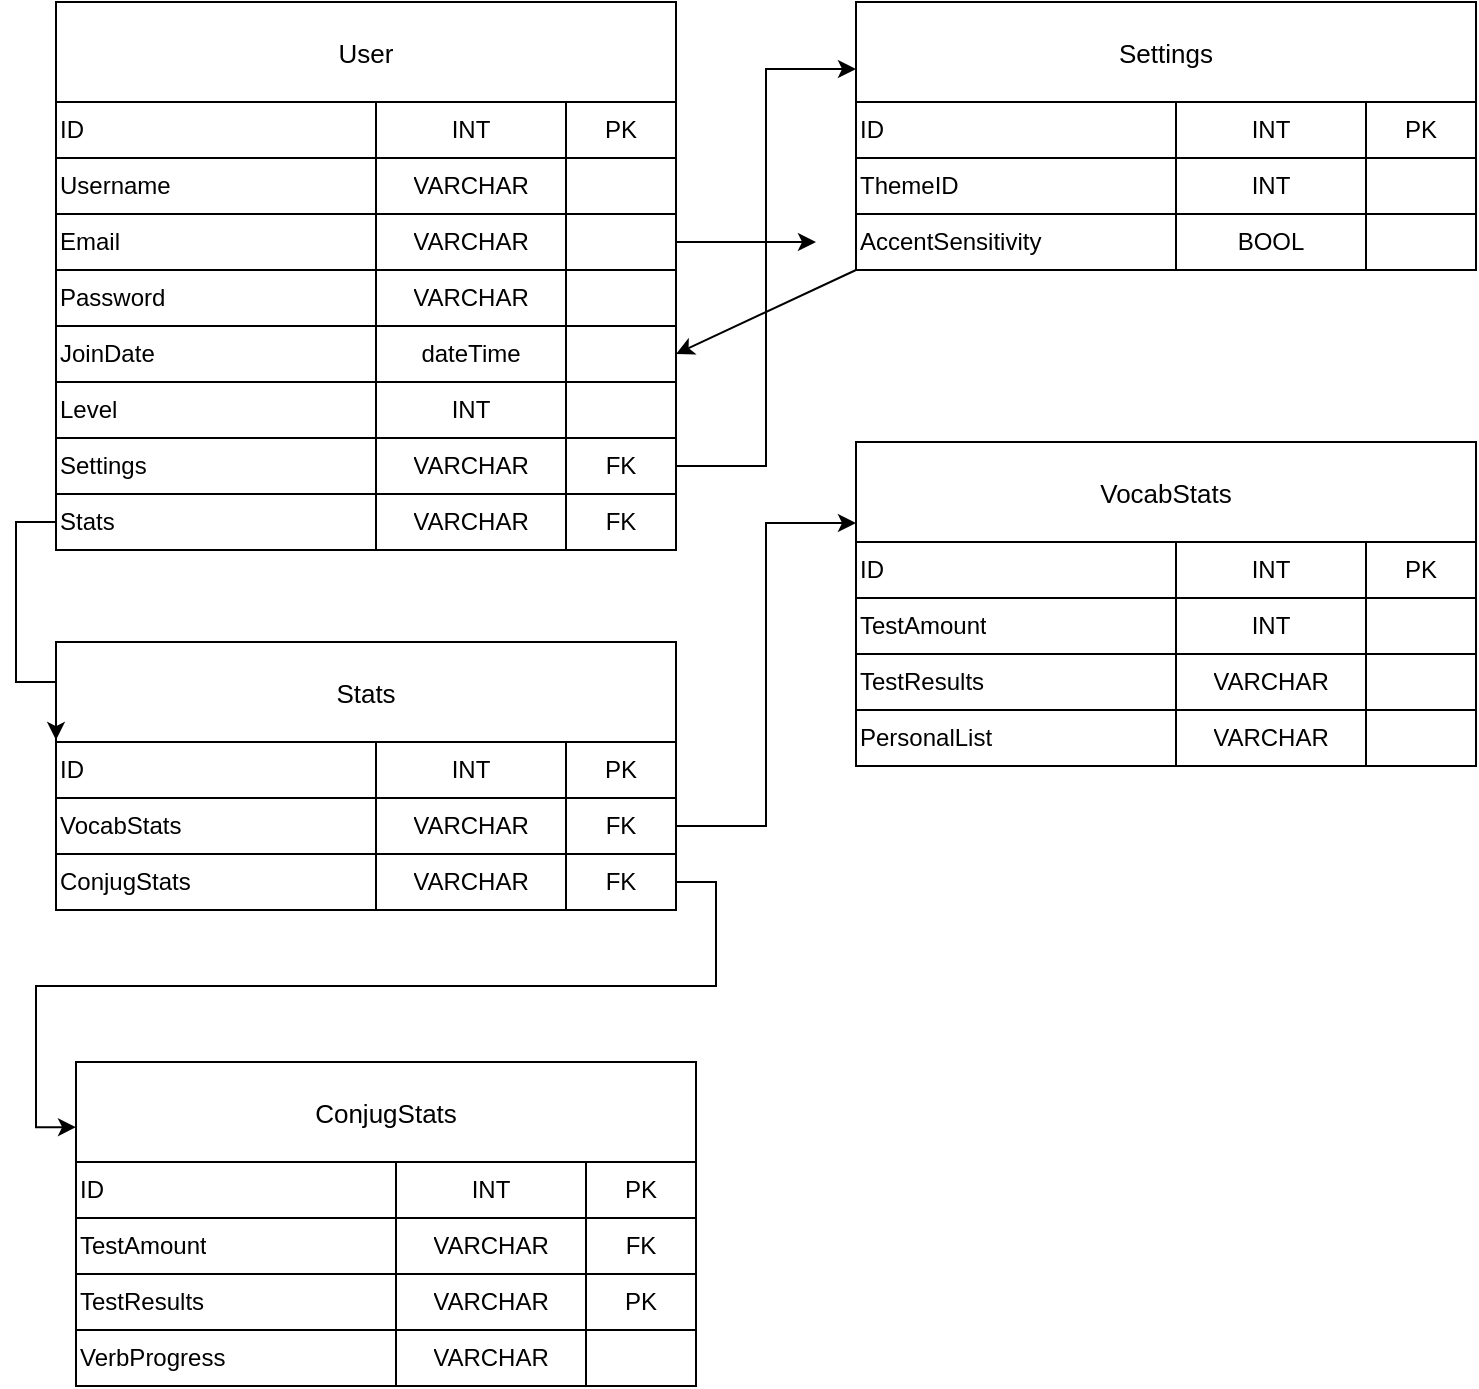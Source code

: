 <mxfile version="26.0.6">
  <diagram name="Page-1" id="C_ZnlBmEYaxQp1rX-GWK">
    <mxGraphModel dx="1434" dy="738" grid="1" gridSize="10" guides="1" tooltips="1" connect="1" arrows="1" fold="1" page="1" pageScale="1" pageWidth="827" pageHeight="1169" math="0" shadow="0">
      <root>
        <mxCell id="0" />
        <mxCell id="1" parent="0" />
        <mxCell id="Oj5w3HKfONm3X5gUBiGD-16" value="User" style="shape=table;startSize=50;container=1;collapsible=0;childLayout=tableLayout;fontSize=13;" vertex="1" parent="1">
          <mxGeometry x="40" y="20" width="310" height="274" as="geometry" />
        </mxCell>
        <mxCell id="Oj5w3HKfONm3X5gUBiGD-17" value="" style="shape=tableRow;horizontal=0;startSize=0;swimlaneHead=0;swimlaneBody=0;strokeColor=inherit;top=0;left=0;bottom=0;right=0;collapsible=0;dropTarget=0;fillColor=none;points=[[0,0.5],[1,0.5]];portConstraint=eastwest;" vertex="1" parent="Oj5w3HKfONm3X5gUBiGD-16">
          <mxGeometry y="50" width="310" height="28" as="geometry" />
        </mxCell>
        <mxCell id="Oj5w3HKfONm3X5gUBiGD-18" value="ID" style="shape=partialRectangle;html=1;whiteSpace=wrap;connectable=0;strokeColor=inherit;overflow=hidden;fillColor=none;top=0;left=0;bottom=0;right=0;pointerEvents=1;align=left;" vertex="1" parent="Oj5w3HKfONm3X5gUBiGD-17">
          <mxGeometry width="160" height="28" as="geometry">
            <mxRectangle width="160" height="28" as="alternateBounds" />
          </mxGeometry>
        </mxCell>
        <mxCell id="Oj5w3HKfONm3X5gUBiGD-19" value="INT" style="shape=partialRectangle;html=1;whiteSpace=wrap;connectable=0;strokeColor=inherit;overflow=hidden;fillColor=none;top=0;left=0;bottom=0;right=0;pointerEvents=1;" vertex="1" parent="Oj5w3HKfONm3X5gUBiGD-17">
          <mxGeometry x="160" width="95" height="28" as="geometry">
            <mxRectangle width="95" height="28" as="alternateBounds" />
          </mxGeometry>
        </mxCell>
        <mxCell id="Oj5w3HKfONm3X5gUBiGD-20" value="PK" style="shape=partialRectangle;html=1;whiteSpace=wrap;connectable=0;strokeColor=inherit;overflow=hidden;fillColor=none;top=0;left=0;bottom=0;right=0;pointerEvents=1;" vertex="1" parent="Oj5w3HKfONm3X5gUBiGD-17">
          <mxGeometry x="255" width="55" height="28" as="geometry">
            <mxRectangle width="55" height="28" as="alternateBounds" />
          </mxGeometry>
        </mxCell>
        <mxCell id="Oj5w3HKfONm3X5gUBiGD-21" value="" style="shape=tableRow;horizontal=0;startSize=0;swimlaneHead=0;swimlaneBody=0;strokeColor=inherit;top=0;left=0;bottom=0;right=0;collapsible=0;dropTarget=0;fillColor=none;points=[[0,0.5],[1,0.5]];portConstraint=eastwest;" vertex="1" parent="Oj5w3HKfONm3X5gUBiGD-16">
          <mxGeometry y="78" width="310" height="28" as="geometry" />
        </mxCell>
        <mxCell id="Oj5w3HKfONm3X5gUBiGD-22" value="Username" style="shape=partialRectangle;html=1;whiteSpace=wrap;connectable=0;strokeColor=inherit;overflow=hidden;fillColor=none;top=0;left=0;bottom=0;right=0;pointerEvents=1;align=left;" vertex="1" parent="Oj5w3HKfONm3X5gUBiGD-21">
          <mxGeometry width="160" height="28" as="geometry">
            <mxRectangle width="160" height="28" as="alternateBounds" />
          </mxGeometry>
        </mxCell>
        <mxCell id="Oj5w3HKfONm3X5gUBiGD-23" value="VARCHAR" style="shape=partialRectangle;html=1;whiteSpace=wrap;connectable=0;strokeColor=inherit;overflow=hidden;fillColor=none;top=0;left=0;bottom=0;right=0;pointerEvents=1;" vertex="1" parent="Oj5w3HKfONm3X5gUBiGD-21">
          <mxGeometry x="160" width="95" height="28" as="geometry">
            <mxRectangle width="95" height="28" as="alternateBounds" />
          </mxGeometry>
        </mxCell>
        <mxCell id="Oj5w3HKfONm3X5gUBiGD-24" value="" style="shape=partialRectangle;html=1;whiteSpace=wrap;connectable=0;strokeColor=inherit;overflow=hidden;fillColor=none;top=0;left=0;bottom=0;right=0;pointerEvents=1;" vertex="1" parent="Oj5w3HKfONm3X5gUBiGD-21">
          <mxGeometry x="255" width="55" height="28" as="geometry">
            <mxRectangle width="55" height="28" as="alternateBounds" />
          </mxGeometry>
        </mxCell>
        <mxCell id="Oj5w3HKfONm3X5gUBiGD-25" value="" style="shape=tableRow;horizontal=0;startSize=0;swimlaneHead=0;swimlaneBody=0;strokeColor=inherit;top=0;left=0;bottom=0;right=0;collapsible=0;dropTarget=0;fillColor=none;points=[[0,0.5],[1,0.5]];portConstraint=eastwest;" vertex="1" parent="Oj5w3HKfONm3X5gUBiGD-16">
          <mxGeometry y="106" width="310" height="28" as="geometry" />
        </mxCell>
        <mxCell id="Oj5w3HKfONm3X5gUBiGD-26" value="Email" style="shape=partialRectangle;html=1;whiteSpace=wrap;connectable=0;strokeColor=inherit;overflow=hidden;fillColor=none;top=0;left=0;bottom=0;right=0;pointerEvents=1;align=left;" vertex="1" parent="Oj5w3HKfONm3X5gUBiGD-25">
          <mxGeometry width="160" height="28" as="geometry">
            <mxRectangle width="160" height="28" as="alternateBounds" />
          </mxGeometry>
        </mxCell>
        <mxCell id="Oj5w3HKfONm3X5gUBiGD-27" value="VARCHAR" style="shape=partialRectangle;html=1;whiteSpace=wrap;connectable=0;strokeColor=inherit;overflow=hidden;fillColor=none;top=0;left=0;bottom=0;right=0;pointerEvents=1;" vertex="1" parent="Oj5w3HKfONm3X5gUBiGD-25">
          <mxGeometry x="160" width="95" height="28" as="geometry">
            <mxRectangle width="95" height="28" as="alternateBounds" />
          </mxGeometry>
        </mxCell>
        <mxCell id="Oj5w3HKfONm3X5gUBiGD-28" value="" style="shape=partialRectangle;html=1;whiteSpace=wrap;connectable=0;strokeColor=inherit;overflow=hidden;fillColor=none;top=0;left=0;bottom=0;right=0;pointerEvents=1;" vertex="1" parent="Oj5w3HKfONm3X5gUBiGD-25">
          <mxGeometry x="255" width="55" height="28" as="geometry">
            <mxRectangle width="55" height="28" as="alternateBounds" />
          </mxGeometry>
        </mxCell>
        <mxCell id="Oj5w3HKfONm3X5gUBiGD-29" value="" style="shape=tableRow;horizontal=0;startSize=0;swimlaneHead=0;swimlaneBody=0;strokeColor=inherit;top=0;left=0;bottom=0;right=0;collapsible=0;dropTarget=0;fillColor=none;points=[[0,0.5],[1,0.5]];portConstraint=eastwest;" vertex="1" parent="Oj5w3HKfONm3X5gUBiGD-16">
          <mxGeometry y="134" width="310" height="28" as="geometry" />
        </mxCell>
        <mxCell id="Oj5w3HKfONm3X5gUBiGD-30" value="Password" style="shape=partialRectangle;html=1;whiteSpace=wrap;connectable=0;strokeColor=inherit;overflow=hidden;fillColor=none;top=0;left=0;bottom=0;right=0;pointerEvents=1;align=left;" vertex="1" parent="Oj5w3HKfONm3X5gUBiGD-29">
          <mxGeometry width="160" height="28" as="geometry">
            <mxRectangle width="160" height="28" as="alternateBounds" />
          </mxGeometry>
        </mxCell>
        <mxCell id="Oj5w3HKfONm3X5gUBiGD-31" value="VARCHAR" style="shape=partialRectangle;html=1;whiteSpace=wrap;connectable=0;strokeColor=inherit;overflow=hidden;fillColor=none;top=0;left=0;bottom=0;right=0;pointerEvents=1;" vertex="1" parent="Oj5w3HKfONm3X5gUBiGD-29">
          <mxGeometry x="160" width="95" height="28" as="geometry">
            <mxRectangle width="95" height="28" as="alternateBounds" />
          </mxGeometry>
        </mxCell>
        <mxCell id="Oj5w3HKfONm3X5gUBiGD-32" value="" style="shape=partialRectangle;html=1;whiteSpace=wrap;connectable=0;strokeColor=inherit;overflow=hidden;fillColor=none;top=0;left=0;bottom=0;right=0;pointerEvents=1;" vertex="1" parent="Oj5w3HKfONm3X5gUBiGD-29">
          <mxGeometry x="255" width="55" height="28" as="geometry">
            <mxRectangle width="55" height="28" as="alternateBounds" />
          </mxGeometry>
        </mxCell>
        <mxCell id="Oj5w3HKfONm3X5gUBiGD-33" value="" style="shape=tableRow;horizontal=0;startSize=0;swimlaneHead=0;swimlaneBody=0;strokeColor=inherit;top=0;left=0;bottom=0;right=0;collapsible=0;dropTarget=0;fillColor=none;points=[[0,0.5],[1,0.5]];portConstraint=eastwest;" vertex="1" parent="Oj5w3HKfONm3X5gUBiGD-16">
          <mxGeometry y="162" width="310" height="28" as="geometry" />
        </mxCell>
        <mxCell id="Oj5w3HKfONm3X5gUBiGD-34" value="JoinDate" style="shape=partialRectangle;html=1;whiteSpace=wrap;connectable=0;strokeColor=inherit;overflow=hidden;fillColor=none;top=0;left=0;bottom=0;right=0;pointerEvents=1;align=left;" vertex="1" parent="Oj5w3HKfONm3X5gUBiGD-33">
          <mxGeometry width="160" height="28" as="geometry">
            <mxRectangle width="160" height="28" as="alternateBounds" />
          </mxGeometry>
        </mxCell>
        <mxCell id="Oj5w3HKfONm3X5gUBiGD-35" value="dateTime" style="shape=partialRectangle;html=1;whiteSpace=wrap;connectable=0;strokeColor=inherit;overflow=hidden;fillColor=none;top=0;left=0;bottom=0;right=0;pointerEvents=1;" vertex="1" parent="Oj5w3HKfONm3X5gUBiGD-33">
          <mxGeometry x="160" width="95" height="28" as="geometry">
            <mxRectangle width="95" height="28" as="alternateBounds" />
          </mxGeometry>
        </mxCell>
        <mxCell id="Oj5w3HKfONm3X5gUBiGD-36" value="" style="shape=partialRectangle;html=1;whiteSpace=wrap;connectable=0;strokeColor=inherit;overflow=hidden;fillColor=none;top=0;left=0;bottom=0;right=0;pointerEvents=1;" vertex="1" parent="Oj5w3HKfONm3X5gUBiGD-33">
          <mxGeometry x="255" width="55" height="28" as="geometry">
            <mxRectangle width="55" height="28" as="alternateBounds" />
          </mxGeometry>
        </mxCell>
        <mxCell id="Oj5w3HKfONm3X5gUBiGD-75" value="" style="rhombus;whiteSpace=wrap;html=1;fontSize=13;startSize=50;" vertex="1" parent="Oj5w3HKfONm3X5gUBiGD-33">
          <mxGeometry x="310" width="NaN" height="28" as="geometry">
            <mxRectangle width="NaN" height="28" as="alternateBounds" />
          </mxGeometry>
        </mxCell>
        <mxCell id="Oj5w3HKfONm3X5gUBiGD-37" style="shape=tableRow;horizontal=0;startSize=0;swimlaneHead=0;swimlaneBody=0;strokeColor=inherit;top=0;left=0;bottom=0;right=0;collapsible=0;dropTarget=0;fillColor=none;points=[[0,0.5],[1,0.5]];portConstraint=eastwest;" vertex="1" parent="Oj5w3HKfONm3X5gUBiGD-16">
          <mxGeometry y="190" width="310" height="28" as="geometry" />
        </mxCell>
        <mxCell id="Oj5w3HKfONm3X5gUBiGD-38" value="Level" style="shape=partialRectangle;html=1;whiteSpace=wrap;connectable=0;strokeColor=inherit;overflow=hidden;fillColor=none;top=0;left=0;bottom=0;right=0;pointerEvents=1;align=left;" vertex="1" parent="Oj5w3HKfONm3X5gUBiGD-37">
          <mxGeometry width="160" height="28" as="geometry">
            <mxRectangle width="160" height="28" as="alternateBounds" />
          </mxGeometry>
        </mxCell>
        <mxCell id="Oj5w3HKfONm3X5gUBiGD-39" value="INT" style="shape=partialRectangle;html=1;whiteSpace=wrap;connectable=0;strokeColor=inherit;overflow=hidden;fillColor=none;top=0;left=0;bottom=0;right=0;pointerEvents=1;" vertex="1" parent="Oj5w3HKfONm3X5gUBiGD-37">
          <mxGeometry x="160" width="95" height="28" as="geometry">
            <mxRectangle width="95" height="28" as="alternateBounds" />
          </mxGeometry>
        </mxCell>
        <mxCell id="Oj5w3HKfONm3X5gUBiGD-40" style="shape=partialRectangle;html=1;whiteSpace=wrap;connectable=0;strokeColor=inherit;overflow=hidden;fillColor=none;top=0;left=0;bottom=0;right=0;pointerEvents=1;" vertex="1" parent="Oj5w3HKfONm3X5gUBiGD-37">
          <mxGeometry x="255" width="55" height="28" as="geometry">
            <mxRectangle width="55" height="28" as="alternateBounds" />
          </mxGeometry>
        </mxCell>
        <mxCell id="Oj5w3HKfONm3X5gUBiGD-41" style="shape=tableRow;horizontal=0;startSize=0;swimlaneHead=0;swimlaneBody=0;strokeColor=inherit;top=0;left=0;bottom=0;right=0;collapsible=0;dropTarget=0;fillColor=none;points=[[0,0.5],[1,0.5]];portConstraint=eastwest;" vertex="1" parent="Oj5w3HKfONm3X5gUBiGD-16">
          <mxGeometry y="218" width="310" height="28" as="geometry" />
        </mxCell>
        <mxCell id="Oj5w3HKfONm3X5gUBiGD-42" value="Settings" style="shape=partialRectangle;html=1;whiteSpace=wrap;connectable=0;strokeColor=inherit;overflow=hidden;fillColor=none;top=0;left=0;bottom=0;right=0;pointerEvents=1;align=left;" vertex="1" parent="Oj5w3HKfONm3X5gUBiGD-41">
          <mxGeometry width="160" height="28" as="geometry">
            <mxRectangle width="160" height="28" as="alternateBounds" />
          </mxGeometry>
        </mxCell>
        <mxCell id="Oj5w3HKfONm3X5gUBiGD-43" value="VARCHAR" style="shape=partialRectangle;html=1;whiteSpace=wrap;connectable=0;strokeColor=inherit;overflow=hidden;fillColor=none;top=0;left=0;bottom=0;right=0;pointerEvents=1;" vertex="1" parent="Oj5w3HKfONm3X5gUBiGD-41">
          <mxGeometry x="160" width="95" height="28" as="geometry">
            <mxRectangle width="95" height="28" as="alternateBounds" />
          </mxGeometry>
        </mxCell>
        <mxCell id="Oj5w3HKfONm3X5gUBiGD-44" value="FK" style="shape=partialRectangle;html=1;whiteSpace=wrap;connectable=0;strokeColor=inherit;overflow=hidden;fillColor=none;top=0;left=0;bottom=0;right=0;pointerEvents=1;" vertex="1" parent="Oj5w3HKfONm3X5gUBiGD-41">
          <mxGeometry x="255" width="55" height="28" as="geometry">
            <mxRectangle width="55" height="28" as="alternateBounds" />
          </mxGeometry>
        </mxCell>
        <mxCell id="Oj5w3HKfONm3X5gUBiGD-95" style="shape=tableRow;horizontal=0;startSize=0;swimlaneHead=0;swimlaneBody=0;strokeColor=inherit;top=0;left=0;bottom=0;right=0;collapsible=0;dropTarget=0;fillColor=none;points=[[0,0.5],[1,0.5]];portConstraint=eastwest;" vertex="1" parent="Oj5w3HKfONm3X5gUBiGD-16">
          <mxGeometry y="246" width="310" height="28" as="geometry" />
        </mxCell>
        <mxCell id="Oj5w3HKfONm3X5gUBiGD-96" value="Stats" style="shape=partialRectangle;html=1;whiteSpace=wrap;connectable=0;strokeColor=inherit;overflow=hidden;fillColor=none;top=0;left=0;bottom=0;right=0;pointerEvents=1;align=left;" vertex="1" parent="Oj5w3HKfONm3X5gUBiGD-95">
          <mxGeometry width="160" height="28" as="geometry">
            <mxRectangle width="160" height="28" as="alternateBounds" />
          </mxGeometry>
        </mxCell>
        <mxCell id="Oj5w3HKfONm3X5gUBiGD-97" value="VARCHAR" style="shape=partialRectangle;html=1;whiteSpace=wrap;connectable=0;strokeColor=inherit;overflow=hidden;fillColor=none;top=0;left=0;bottom=0;right=0;pointerEvents=1;" vertex="1" parent="Oj5w3HKfONm3X5gUBiGD-95">
          <mxGeometry x="160" width="95" height="28" as="geometry">
            <mxRectangle width="95" height="28" as="alternateBounds" />
          </mxGeometry>
        </mxCell>
        <mxCell id="Oj5w3HKfONm3X5gUBiGD-98" value="FK" style="shape=partialRectangle;html=1;whiteSpace=wrap;connectable=0;strokeColor=inherit;overflow=hidden;fillColor=none;top=0;left=0;bottom=0;right=0;pointerEvents=1;" vertex="1" parent="Oj5w3HKfONm3X5gUBiGD-95">
          <mxGeometry x="255" width="55" height="28" as="geometry">
            <mxRectangle width="55" height="28" as="alternateBounds" />
          </mxGeometry>
        </mxCell>
        <mxCell id="Oj5w3HKfONm3X5gUBiGD-45" style="edgeStyle=orthogonalEdgeStyle;rounded=0;orthogonalLoop=1;jettySize=auto;html=1;exitX=1;exitY=0.5;exitDx=0;exitDy=0;entryX=0;entryY=0.5;entryDx=0;entryDy=0;" edge="1" parent="1" source="Oj5w3HKfONm3X5gUBiGD-25" target="Oj5w3HKfONm3X5gUBiGD-55">
          <mxGeometry relative="1" as="geometry">
            <mxPoint x="420" y="140" as="targetPoint" />
          </mxGeometry>
        </mxCell>
        <mxCell id="Oj5w3HKfONm3X5gUBiGD-76" value="" style="edgeStyle=orthogonalEdgeStyle;rounded=0;orthogonalLoop=1;jettySize=auto;html=1;" edge="1" parent="1" source="Oj5w3HKfONm3X5gUBiGD-46" target="Oj5w3HKfONm3X5gUBiGD-75">
          <mxGeometry relative="1" as="geometry" />
        </mxCell>
        <mxCell id="Oj5w3HKfONm3X5gUBiGD-46" value="Settings" style="shape=table;startSize=50;container=1;collapsible=0;childLayout=tableLayout;fontSize=13;" vertex="1" parent="1">
          <mxGeometry x="440" y="20" width="310" height="134" as="geometry" />
        </mxCell>
        <mxCell id="Oj5w3HKfONm3X5gUBiGD-47" value="" style="shape=tableRow;horizontal=0;startSize=0;swimlaneHead=0;swimlaneBody=0;strokeColor=inherit;top=0;left=0;bottom=0;right=0;collapsible=0;dropTarget=0;fillColor=none;points=[[0,0.5],[1,0.5]];portConstraint=eastwest;" vertex="1" parent="Oj5w3HKfONm3X5gUBiGD-46">
          <mxGeometry y="50" width="310" height="28" as="geometry" />
        </mxCell>
        <mxCell id="Oj5w3HKfONm3X5gUBiGD-48" value="ID" style="shape=partialRectangle;html=1;whiteSpace=wrap;connectable=0;strokeColor=inherit;overflow=hidden;fillColor=none;top=0;left=0;bottom=0;right=0;pointerEvents=1;align=left;" vertex="1" parent="Oj5w3HKfONm3X5gUBiGD-47">
          <mxGeometry width="160" height="28" as="geometry">
            <mxRectangle width="160" height="28" as="alternateBounds" />
          </mxGeometry>
        </mxCell>
        <mxCell id="Oj5w3HKfONm3X5gUBiGD-49" value="INT" style="shape=partialRectangle;html=1;whiteSpace=wrap;connectable=0;strokeColor=inherit;overflow=hidden;fillColor=none;top=0;left=0;bottom=0;right=0;pointerEvents=1;" vertex="1" parent="Oj5w3HKfONm3X5gUBiGD-47">
          <mxGeometry x="160" width="95" height="28" as="geometry">
            <mxRectangle width="95" height="28" as="alternateBounds" />
          </mxGeometry>
        </mxCell>
        <mxCell id="Oj5w3HKfONm3X5gUBiGD-50" value="PK" style="shape=partialRectangle;html=1;whiteSpace=wrap;connectable=0;strokeColor=inherit;overflow=hidden;fillColor=none;top=0;left=0;bottom=0;right=0;pointerEvents=1;" vertex="1" parent="Oj5w3HKfONm3X5gUBiGD-47">
          <mxGeometry x="255" width="55" height="28" as="geometry">
            <mxRectangle width="55" height="28" as="alternateBounds" />
          </mxGeometry>
        </mxCell>
        <mxCell id="Oj5w3HKfONm3X5gUBiGD-51" value="" style="shape=tableRow;horizontal=0;startSize=0;swimlaneHead=0;swimlaneBody=0;strokeColor=inherit;top=0;left=0;bottom=0;right=0;collapsible=0;dropTarget=0;fillColor=none;points=[[0,0.5],[1,0.5]];portConstraint=eastwest;" vertex="1" parent="Oj5w3HKfONm3X5gUBiGD-46">
          <mxGeometry y="78" width="310" height="28" as="geometry" />
        </mxCell>
        <mxCell id="Oj5w3HKfONm3X5gUBiGD-52" value="ThemeID" style="shape=partialRectangle;html=1;whiteSpace=wrap;connectable=0;strokeColor=inherit;overflow=hidden;fillColor=none;top=0;left=0;bottom=0;right=0;pointerEvents=1;align=left;" vertex="1" parent="Oj5w3HKfONm3X5gUBiGD-51">
          <mxGeometry width="160" height="28" as="geometry">
            <mxRectangle width="160" height="28" as="alternateBounds" />
          </mxGeometry>
        </mxCell>
        <mxCell id="Oj5w3HKfONm3X5gUBiGD-53" value="INT" style="shape=partialRectangle;html=1;whiteSpace=wrap;connectable=0;strokeColor=inherit;overflow=hidden;fillColor=none;top=0;left=0;bottom=0;right=0;pointerEvents=1;" vertex="1" parent="Oj5w3HKfONm3X5gUBiGD-51">
          <mxGeometry x="160" width="95" height="28" as="geometry">
            <mxRectangle width="95" height="28" as="alternateBounds" />
          </mxGeometry>
        </mxCell>
        <mxCell id="Oj5w3HKfONm3X5gUBiGD-54" value="" style="shape=partialRectangle;html=1;whiteSpace=wrap;connectable=0;strokeColor=inherit;overflow=hidden;fillColor=none;top=0;left=0;bottom=0;right=0;pointerEvents=1;" vertex="1" parent="Oj5w3HKfONm3X5gUBiGD-51">
          <mxGeometry x="255" width="55" height="28" as="geometry">
            <mxRectangle width="55" height="28" as="alternateBounds" />
          </mxGeometry>
        </mxCell>
        <mxCell id="Oj5w3HKfONm3X5gUBiGD-78" style="shape=tableRow;horizontal=0;startSize=0;swimlaneHead=0;swimlaneBody=0;strokeColor=inherit;top=0;left=0;bottom=0;right=0;collapsible=0;dropTarget=0;fillColor=none;points=[[0,0.5],[1,0.5]];portConstraint=eastwest;" vertex="1" parent="Oj5w3HKfONm3X5gUBiGD-46">
          <mxGeometry y="106" width="310" height="28" as="geometry" />
        </mxCell>
        <mxCell id="Oj5w3HKfONm3X5gUBiGD-79" value="AccentSensitivity" style="shape=partialRectangle;html=1;whiteSpace=wrap;connectable=0;strokeColor=inherit;overflow=hidden;fillColor=none;top=0;left=0;bottom=0;right=0;pointerEvents=1;align=left;" vertex="1" parent="Oj5w3HKfONm3X5gUBiGD-78">
          <mxGeometry width="160" height="28" as="geometry">
            <mxRectangle width="160" height="28" as="alternateBounds" />
          </mxGeometry>
        </mxCell>
        <mxCell id="Oj5w3HKfONm3X5gUBiGD-80" value="BOOL" style="shape=partialRectangle;html=1;whiteSpace=wrap;connectable=0;strokeColor=inherit;overflow=hidden;fillColor=none;top=0;left=0;bottom=0;right=0;pointerEvents=1;" vertex="1" parent="Oj5w3HKfONm3X5gUBiGD-78">
          <mxGeometry x="160" width="95" height="28" as="geometry">
            <mxRectangle width="95" height="28" as="alternateBounds" />
          </mxGeometry>
        </mxCell>
        <mxCell id="Oj5w3HKfONm3X5gUBiGD-81" style="shape=partialRectangle;html=1;whiteSpace=wrap;connectable=0;strokeColor=inherit;overflow=hidden;fillColor=none;top=0;left=0;bottom=0;right=0;pointerEvents=1;" vertex="1" parent="Oj5w3HKfONm3X5gUBiGD-78">
          <mxGeometry x="255" width="55" height="28" as="geometry">
            <mxRectangle width="55" height="28" as="alternateBounds" />
          </mxGeometry>
        </mxCell>
        <mxCell id="Oj5w3HKfONm3X5gUBiGD-82" value="Stats" style="shape=table;startSize=50;container=1;collapsible=0;childLayout=tableLayout;fontSize=13;" vertex="1" parent="1">
          <mxGeometry x="40" y="340" width="310" height="134" as="geometry" />
        </mxCell>
        <mxCell id="Oj5w3HKfONm3X5gUBiGD-83" value="" style="shape=tableRow;horizontal=0;startSize=0;swimlaneHead=0;swimlaneBody=0;strokeColor=inherit;top=0;left=0;bottom=0;right=0;collapsible=0;dropTarget=0;fillColor=none;points=[[0,0.5],[1,0.5]];portConstraint=eastwest;" vertex="1" parent="Oj5w3HKfONm3X5gUBiGD-82">
          <mxGeometry y="50" width="310" height="28" as="geometry" />
        </mxCell>
        <mxCell id="Oj5w3HKfONm3X5gUBiGD-84" value="ID" style="shape=partialRectangle;html=1;whiteSpace=wrap;connectable=0;strokeColor=inherit;overflow=hidden;fillColor=none;top=0;left=0;bottom=0;right=0;pointerEvents=1;align=left;" vertex="1" parent="Oj5w3HKfONm3X5gUBiGD-83">
          <mxGeometry width="160" height="28" as="geometry">
            <mxRectangle width="160" height="28" as="alternateBounds" />
          </mxGeometry>
        </mxCell>
        <mxCell id="Oj5w3HKfONm3X5gUBiGD-85" value="INT" style="shape=partialRectangle;html=1;whiteSpace=wrap;connectable=0;strokeColor=inherit;overflow=hidden;fillColor=none;top=0;left=0;bottom=0;right=0;pointerEvents=1;" vertex="1" parent="Oj5w3HKfONm3X5gUBiGD-83">
          <mxGeometry x="160" width="95" height="28" as="geometry">
            <mxRectangle width="95" height="28" as="alternateBounds" />
          </mxGeometry>
        </mxCell>
        <mxCell id="Oj5w3HKfONm3X5gUBiGD-86" value="PK" style="shape=partialRectangle;html=1;whiteSpace=wrap;connectable=0;strokeColor=inherit;overflow=hidden;fillColor=none;top=0;left=0;bottom=0;right=0;pointerEvents=1;" vertex="1" parent="Oj5w3HKfONm3X5gUBiGD-83">
          <mxGeometry x="255" width="55" height="28" as="geometry">
            <mxRectangle width="55" height="28" as="alternateBounds" />
          </mxGeometry>
        </mxCell>
        <mxCell id="Oj5w3HKfONm3X5gUBiGD-87" value="" style="shape=tableRow;horizontal=0;startSize=0;swimlaneHead=0;swimlaneBody=0;strokeColor=inherit;top=0;left=0;bottom=0;right=0;collapsible=0;dropTarget=0;fillColor=none;points=[[0,0.5],[1,0.5]];portConstraint=eastwest;" vertex="1" parent="Oj5w3HKfONm3X5gUBiGD-82">
          <mxGeometry y="78" width="310" height="28" as="geometry" />
        </mxCell>
        <mxCell id="Oj5w3HKfONm3X5gUBiGD-88" value="VocabStats" style="shape=partialRectangle;html=1;whiteSpace=wrap;connectable=0;strokeColor=inherit;overflow=hidden;fillColor=none;top=0;left=0;bottom=0;right=0;pointerEvents=1;align=left;" vertex="1" parent="Oj5w3HKfONm3X5gUBiGD-87">
          <mxGeometry width="160" height="28" as="geometry">
            <mxRectangle width="160" height="28" as="alternateBounds" />
          </mxGeometry>
        </mxCell>
        <mxCell id="Oj5w3HKfONm3X5gUBiGD-89" value="VARCHAR" style="shape=partialRectangle;html=1;whiteSpace=wrap;connectable=0;strokeColor=inherit;overflow=hidden;fillColor=none;top=0;left=0;bottom=0;right=0;pointerEvents=1;" vertex="1" parent="Oj5w3HKfONm3X5gUBiGD-87">
          <mxGeometry x="160" width="95" height="28" as="geometry">
            <mxRectangle width="95" height="28" as="alternateBounds" />
          </mxGeometry>
        </mxCell>
        <mxCell id="Oj5w3HKfONm3X5gUBiGD-90" value="FK" style="shape=partialRectangle;html=1;whiteSpace=wrap;connectable=0;strokeColor=inherit;overflow=hidden;fillColor=none;top=0;left=0;bottom=0;right=0;pointerEvents=1;" vertex="1" parent="Oj5w3HKfONm3X5gUBiGD-87">
          <mxGeometry x="255" width="55" height="28" as="geometry">
            <mxRectangle width="55" height="28" as="alternateBounds" />
          </mxGeometry>
        </mxCell>
        <mxCell id="Oj5w3HKfONm3X5gUBiGD-91" style="shape=tableRow;horizontal=0;startSize=0;swimlaneHead=0;swimlaneBody=0;strokeColor=inherit;top=0;left=0;bottom=0;right=0;collapsible=0;dropTarget=0;fillColor=none;points=[[0,0.5],[1,0.5]];portConstraint=eastwest;" vertex="1" parent="Oj5w3HKfONm3X5gUBiGD-82">
          <mxGeometry y="106" width="310" height="28" as="geometry" />
        </mxCell>
        <mxCell id="Oj5w3HKfONm3X5gUBiGD-92" value="ConjugStats" style="shape=partialRectangle;html=1;whiteSpace=wrap;connectable=0;strokeColor=inherit;overflow=hidden;fillColor=none;top=0;left=0;bottom=0;right=0;pointerEvents=1;align=left;" vertex="1" parent="Oj5w3HKfONm3X5gUBiGD-91">
          <mxGeometry width="160" height="28" as="geometry">
            <mxRectangle width="160" height="28" as="alternateBounds" />
          </mxGeometry>
        </mxCell>
        <mxCell id="Oj5w3HKfONm3X5gUBiGD-93" value="VARCHAR" style="shape=partialRectangle;html=1;whiteSpace=wrap;connectable=0;strokeColor=inherit;overflow=hidden;fillColor=none;top=0;left=0;bottom=0;right=0;pointerEvents=1;" vertex="1" parent="Oj5w3HKfONm3X5gUBiGD-91">
          <mxGeometry x="160" width="95" height="28" as="geometry">
            <mxRectangle width="95" height="28" as="alternateBounds" />
          </mxGeometry>
        </mxCell>
        <mxCell id="Oj5w3HKfONm3X5gUBiGD-94" value="FK" style="shape=partialRectangle;html=1;whiteSpace=wrap;connectable=0;strokeColor=inherit;overflow=hidden;fillColor=none;top=0;left=0;bottom=0;right=0;pointerEvents=1;" vertex="1" parent="Oj5w3HKfONm3X5gUBiGD-91">
          <mxGeometry x="255" width="55" height="28" as="geometry">
            <mxRectangle width="55" height="28" as="alternateBounds" />
          </mxGeometry>
        </mxCell>
        <mxCell id="Oj5w3HKfONm3X5gUBiGD-99" style="edgeStyle=orthogonalEdgeStyle;rounded=0;orthogonalLoop=1;jettySize=auto;html=1;exitX=0;exitY=0.5;exitDx=0;exitDy=0;entryX=0;entryY=0.366;entryDx=0;entryDy=0;entryPerimeter=0;" edge="1" parent="1" source="Oj5w3HKfONm3X5gUBiGD-95" target="Oj5w3HKfONm3X5gUBiGD-82">
          <mxGeometry relative="1" as="geometry">
            <Array as="points">
              <mxPoint x="20" y="280" />
              <mxPoint x="20" y="360" />
              <mxPoint x="40" y="360" />
            </Array>
          </mxGeometry>
        </mxCell>
        <mxCell id="Oj5w3HKfONm3X5gUBiGD-100" value="VocabStats" style="shape=table;startSize=50;container=1;collapsible=0;childLayout=tableLayout;fontSize=13;" vertex="1" parent="1">
          <mxGeometry x="440" y="240" width="310" height="162" as="geometry" />
        </mxCell>
        <mxCell id="Oj5w3HKfONm3X5gUBiGD-101" value="" style="shape=tableRow;horizontal=0;startSize=0;swimlaneHead=0;swimlaneBody=0;strokeColor=inherit;top=0;left=0;bottom=0;right=0;collapsible=0;dropTarget=0;fillColor=none;points=[[0,0.5],[1,0.5]];portConstraint=eastwest;" vertex="1" parent="Oj5w3HKfONm3X5gUBiGD-100">
          <mxGeometry y="50" width="310" height="28" as="geometry" />
        </mxCell>
        <mxCell id="Oj5w3HKfONm3X5gUBiGD-102" value="ID" style="shape=partialRectangle;html=1;whiteSpace=wrap;connectable=0;strokeColor=inherit;overflow=hidden;fillColor=none;top=0;left=0;bottom=0;right=0;pointerEvents=1;align=left;" vertex="1" parent="Oj5w3HKfONm3X5gUBiGD-101">
          <mxGeometry width="160" height="28" as="geometry">
            <mxRectangle width="160" height="28" as="alternateBounds" />
          </mxGeometry>
        </mxCell>
        <mxCell id="Oj5w3HKfONm3X5gUBiGD-103" value="INT" style="shape=partialRectangle;html=1;whiteSpace=wrap;connectable=0;strokeColor=inherit;overflow=hidden;fillColor=none;top=0;left=0;bottom=0;right=0;pointerEvents=1;" vertex="1" parent="Oj5w3HKfONm3X5gUBiGD-101">
          <mxGeometry x="160" width="95" height="28" as="geometry">
            <mxRectangle width="95" height="28" as="alternateBounds" />
          </mxGeometry>
        </mxCell>
        <mxCell id="Oj5w3HKfONm3X5gUBiGD-104" value="PK" style="shape=partialRectangle;html=1;whiteSpace=wrap;connectable=0;strokeColor=inherit;overflow=hidden;fillColor=none;top=0;left=0;bottom=0;right=0;pointerEvents=1;" vertex="1" parent="Oj5w3HKfONm3X5gUBiGD-101">
          <mxGeometry x="255" width="55" height="28" as="geometry">
            <mxRectangle width="55" height="28" as="alternateBounds" />
          </mxGeometry>
        </mxCell>
        <mxCell id="Oj5w3HKfONm3X5gUBiGD-105" value="" style="shape=tableRow;horizontal=0;startSize=0;swimlaneHead=0;swimlaneBody=0;strokeColor=inherit;top=0;left=0;bottom=0;right=0;collapsible=0;dropTarget=0;fillColor=none;points=[[0,0.5],[1,0.5]];portConstraint=eastwest;" vertex="1" parent="Oj5w3HKfONm3X5gUBiGD-100">
          <mxGeometry y="78" width="310" height="28" as="geometry" />
        </mxCell>
        <mxCell id="Oj5w3HKfONm3X5gUBiGD-106" value="TestAmount" style="shape=partialRectangle;html=1;whiteSpace=wrap;connectable=0;strokeColor=inherit;overflow=hidden;fillColor=none;top=0;left=0;bottom=0;right=0;pointerEvents=1;align=left;" vertex="1" parent="Oj5w3HKfONm3X5gUBiGD-105">
          <mxGeometry width="160" height="28" as="geometry">
            <mxRectangle width="160" height="28" as="alternateBounds" />
          </mxGeometry>
        </mxCell>
        <mxCell id="Oj5w3HKfONm3X5gUBiGD-107" value="INT" style="shape=partialRectangle;html=1;whiteSpace=wrap;connectable=0;strokeColor=inherit;overflow=hidden;fillColor=none;top=0;left=0;bottom=0;right=0;pointerEvents=1;" vertex="1" parent="Oj5w3HKfONm3X5gUBiGD-105">
          <mxGeometry x="160" width="95" height="28" as="geometry">
            <mxRectangle width="95" height="28" as="alternateBounds" />
          </mxGeometry>
        </mxCell>
        <mxCell id="Oj5w3HKfONm3X5gUBiGD-108" value="" style="shape=partialRectangle;html=1;whiteSpace=wrap;connectable=0;strokeColor=inherit;overflow=hidden;fillColor=none;top=0;left=0;bottom=0;right=0;pointerEvents=1;" vertex="1" parent="Oj5w3HKfONm3X5gUBiGD-105">
          <mxGeometry x="255" width="55" height="28" as="geometry">
            <mxRectangle width="55" height="28" as="alternateBounds" />
          </mxGeometry>
        </mxCell>
        <mxCell id="Oj5w3HKfONm3X5gUBiGD-109" style="shape=tableRow;horizontal=0;startSize=0;swimlaneHead=0;swimlaneBody=0;strokeColor=inherit;top=0;left=0;bottom=0;right=0;collapsible=0;dropTarget=0;fillColor=none;points=[[0,0.5],[1,0.5]];portConstraint=eastwest;" vertex="1" parent="Oj5w3HKfONm3X5gUBiGD-100">
          <mxGeometry y="106" width="310" height="28" as="geometry" />
        </mxCell>
        <mxCell id="Oj5w3HKfONm3X5gUBiGD-110" value="TestResults" style="shape=partialRectangle;html=1;whiteSpace=wrap;connectable=0;strokeColor=inherit;overflow=hidden;fillColor=none;top=0;left=0;bottom=0;right=0;pointerEvents=1;align=left;" vertex="1" parent="Oj5w3HKfONm3X5gUBiGD-109">
          <mxGeometry width="160" height="28" as="geometry">
            <mxRectangle width="160" height="28" as="alternateBounds" />
          </mxGeometry>
        </mxCell>
        <mxCell id="Oj5w3HKfONm3X5gUBiGD-111" value="VARCHAR" style="shape=partialRectangle;html=1;whiteSpace=wrap;connectable=0;strokeColor=inherit;overflow=hidden;fillColor=none;top=0;left=0;bottom=0;right=0;pointerEvents=1;" vertex="1" parent="Oj5w3HKfONm3X5gUBiGD-109">
          <mxGeometry x="160" width="95" height="28" as="geometry">
            <mxRectangle width="95" height="28" as="alternateBounds" />
          </mxGeometry>
        </mxCell>
        <mxCell id="Oj5w3HKfONm3X5gUBiGD-112" value="" style="shape=partialRectangle;html=1;whiteSpace=wrap;connectable=0;strokeColor=inherit;overflow=hidden;fillColor=none;top=0;left=0;bottom=0;right=0;pointerEvents=1;" vertex="1" parent="Oj5w3HKfONm3X5gUBiGD-109">
          <mxGeometry x="255" width="55" height="28" as="geometry">
            <mxRectangle width="55" height="28" as="alternateBounds" />
          </mxGeometry>
        </mxCell>
        <mxCell id="Oj5w3HKfONm3X5gUBiGD-146" style="shape=tableRow;horizontal=0;startSize=0;swimlaneHead=0;swimlaneBody=0;strokeColor=inherit;top=0;left=0;bottom=0;right=0;collapsible=0;dropTarget=0;fillColor=none;points=[[0,0.5],[1,0.5]];portConstraint=eastwest;" vertex="1" parent="Oj5w3HKfONm3X5gUBiGD-100">
          <mxGeometry y="134" width="310" height="28" as="geometry" />
        </mxCell>
        <mxCell id="Oj5w3HKfONm3X5gUBiGD-147" value="PersonalList" style="shape=partialRectangle;html=1;whiteSpace=wrap;connectable=0;strokeColor=inherit;overflow=hidden;fillColor=none;top=0;left=0;bottom=0;right=0;pointerEvents=1;align=left;" vertex="1" parent="Oj5w3HKfONm3X5gUBiGD-146">
          <mxGeometry width="160" height="28" as="geometry">
            <mxRectangle width="160" height="28" as="alternateBounds" />
          </mxGeometry>
        </mxCell>
        <mxCell id="Oj5w3HKfONm3X5gUBiGD-148" value="VARCHAR" style="shape=partialRectangle;html=1;whiteSpace=wrap;connectable=0;strokeColor=inherit;overflow=hidden;fillColor=none;top=0;left=0;bottom=0;right=0;pointerEvents=1;" vertex="1" parent="Oj5w3HKfONm3X5gUBiGD-146">
          <mxGeometry x="160" width="95" height="28" as="geometry">
            <mxRectangle width="95" height="28" as="alternateBounds" />
          </mxGeometry>
        </mxCell>
        <mxCell id="Oj5w3HKfONm3X5gUBiGD-149" style="shape=partialRectangle;html=1;whiteSpace=wrap;connectable=0;strokeColor=inherit;overflow=hidden;fillColor=none;top=0;left=0;bottom=0;right=0;pointerEvents=1;" vertex="1" parent="Oj5w3HKfONm3X5gUBiGD-146">
          <mxGeometry x="255" width="55" height="28" as="geometry">
            <mxRectangle width="55" height="28" as="alternateBounds" />
          </mxGeometry>
        </mxCell>
        <mxCell id="Oj5w3HKfONm3X5gUBiGD-113" value="ConjugStats" style="shape=table;startSize=50;container=1;collapsible=0;childLayout=tableLayout;fontSize=13;" vertex="1" parent="1">
          <mxGeometry x="50" y="550" width="310" height="162" as="geometry" />
        </mxCell>
        <mxCell id="Oj5w3HKfONm3X5gUBiGD-114" value="" style="shape=tableRow;horizontal=0;startSize=0;swimlaneHead=0;swimlaneBody=0;strokeColor=inherit;top=0;left=0;bottom=0;right=0;collapsible=0;dropTarget=0;fillColor=none;points=[[0,0.5],[1,0.5]];portConstraint=eastwest;" vertex="1" parent="Oj5w3HKfONm3X5gUBiGD-113">
          <mxGeometry y="50" width="310" height="28" as="geometry" />
        </mxCell>
        <mxCell id="Oj5w3HKfONm3X5gUBiGD-115" value="ID" style="shape=partialRectangle;html=1;whiteSpace=wrap;connectable=0;strokeColor=inherit;overflow=hidden;fillColor=none;top=0;left=0;bottom=0;right=0;pointerEvents=1;align=left;" vertex="1" parent="Oj5w3HKfONm3X5gUBiGD-114">
          <mxGeometry width="160" height="28" as="geometry">
            <mxRectangle width="160" height="28" as="alternateBounds" />
          </mxGeometry>
        </mxCell>
        <mxCell id="Oj5w3HKfONm3X5gUBiGD-116" value="INT" style="shape=partialRectangle;html=1;whiteSpace=wrap;connectable=0;strokeColor=inherit;overflow=hidden;fillColor=none;top=0;left=0;bottom=0;right=0;pointerEvents=1;" vertex="1" parent="Oj5w3HKfONm3X5gUBiGD-114">
          <mxGeometry x="160" width="95" height="28" as="geometry">
            <mxRectangle width="95" height="28" as="alternateBounds" />
          </mxGeometry>
        </mxCell>
        <mxCell id="Oj5w3HKfONm3X5gUBiGD-117" value="PK" style="shape=partialRectangle;html=1;whiteSpace=wrap;connectable=0;strokeColor=inherit;overflow=hidden;fillColor=none;top=0;left=0;bottom=0;right=0;pointerEvents=1;" vertex="1" parent="Oj5w3HKfONm3X5gUBiGD-114">
          <mxGeometry x="255" width="55" height="28" as="geometry">
            <mxRectangle width="55" height="28" as="alternateBounds" />
          </mxGeometry>
        </mxCell>
        <mxCell id="Oj5w3HKfONm3X5gUBiGD-118" value="" style="shape=tableRow;horizontal=0;startSize=0;swimlaneHead=0;swimlaneBody=0;strokeColor=inherit;top=0;left=0;bottom=0;right=0;collapsible=0;dropTarget=0;fillColor=none;points=[[0,0.5],[1,0.5]];portConstraint=eastwest;" vertex="1" parent="Oj5w3HKfONm3X5gUBiGD-113">
          <mxGeometry y="78" width="310" height="28" as="geometry" />
        </mxCell>
        <mxCell id="Oj5w3HKfONm3X5gUBiGD-119" value="TestAmount" style="shape=partialRectangle;html=1;whiteSpace=wrap;connectable=0;strokeColor=inherit;overflow=hidden;fillColor=none;top=0;left=0;bottom=0;right=0;pointerEvents=1;align=left;" vertex="1" parent="Oj5w3HKfONm3X5gUBiGD-118">
          <mxGeometry width="160" height="28" as="geometry">
            <mxRectangle width="160" height="28" as="alternateBounds" />
          </mxGeometry>
        </mxCell>
        <mxCell id="Oj5w3HKfONm3X5gUBiGD-120" value="VARCHAR" style="shape=partialRectangle;html=1;whiteSpace=wrap;connectable=0;strokeColor=inherit;overflow=hidden;fillColor=none;top=0;left=0;bottom=0;right=0;pointerEvents=1;" vertex="1" parent="Oj5w3HKfONm3X5gUBiGD-118">
          <mxGeometry x="160" width="95" height="28" as="geometry">
            <mxRectangle width="95" height="28" as="alternateBounds" />
          </mxGeometry>
        </mxCell>
        <mxCell id="Oj5w3HKfONm3X5gUBiGD-121" value="FK" style="shape=partialRectangle;html=1;whiteSpace=wrap;connectable=0;strokeColor=inherit;overflow=hidden;fillColor=none;top=0;left=0;bottom=0;right=0;pointerEvents=1;" vertex="1" parent="Oj5w3HKfONm3X5gUBiGD-118">
          <mxGeometry x="255" width="55" height="28" as="geometry">
            <mxRectangle width="55" height="28" as="alternateBounds" />
          </mxGeometry>
        </mxCell>
        <mxCell id="Oj5w3HKfONm3X5gUBiGD-122" style="shape=tableRow;horizontal=0;startSize=0;swimlaneHead=0;swimlaneBody=0;strokeColor=inherit;top=0;left=0;bottom=0;right=0;collapsible=0;dropTarget=0;fillColor=none;points=[[0,0.5],[1,0.5]];portConstraint=eastwest;" vertex="1" parent="Oj5w3HKfONm3X5gUBiGD-113">
          <mxGeometry y="106" width="310" height="28" as="geometry" />
        </mxCell>
        <mxCell id="Oj5w3HKfONm3X5gUBiGD-123" value="TestResults" style="shape=partialRectangle;html=1;whiteSpace=wrap;connectable=0;strokeColor=inherit;overflow=hidden;fillColor=none;top=0;left=0;bottom=0;right=0;pointerEvents=1;align=left;" vertex="1" parent="Oj5w3HKfONm3X5gUBiGD-122">
          <mxGeometry width="160" height="28" as="geometry">
            <mxRectangle width="160" height="28" as="alternateBounds" />
          </mxGeometry>
        </mxCell>
        <mxCell id="Oj5w3HKfONm3X5gUBiGD-124" value="VARCHAR" style="shape=partialRectangle;html=1;whiteSpace=wrap;connectable=0;strokeColor=inherit;overflow=hidden;fillColor=none;top=0;left=0;bottom=0;right=0;pointerEvents=1;" vertex="1" parent="Oj5w3HKfONm3X5gUBiGD-122">
          <mxGeometry x="160" width="95" height="28" as="geometry">
            <mxRectangle width="95" height="28" as="alternateBounds" />
          </mxGeometry>
        </mxCell>
        <mxCell id="Oj5w3HKfONm3X5gUBiGD-125" value="PK" style="shape=partialRectangle;html=1;whiteSpace=wrap;connectable=0;strokeColor=inherit;overflow=hidden;fillColor=none;top=0;left=0;bottom=0;right=0;pointerEvents=1;" vertex="1" parent="Oj5w3HKfONm3X5gUBiGD-122">
          <mxGeometry x="255" width="55" height="28" as="geometry">
            <mxRectangle width="55" height="28" as="alternateBounds" />
          </mxGeometry>
        </mxCell>
        <mxCell id="Oj5w3HKfONm3X5gUBiGD-150" style="shape=tableRow;horizontal=0;startSize=0;swimlaneHead=0;swimlaneBody=0;strokeColor=inherit;top=0;left=0;bottom=0;right=0;collapsible=0;dropTarget=0;fillColor=none;points=[[0,0.5],[1,0.5]];portConstraint=eastwest;" vertex="1" parent="Oj5w3HKfONm3X5gUBiGD-113">
          <mxGeometry y="134" width="310" height="28" as="geometry" />
        </mxCell>
        <mxCell id="Oj5w3HKfONm3X5gUBiGD-151" value="VerbProgress" style="shape=partialRectangle;html=1;whiteSpace=wrap;connectable=0;strokeColor=inherit;overflow=hidden;fillColor=none;top=0;left=0;bottom=0;right=0;pointerEvents=1;align=left;" vertex="1" parent="Oj5w3HKfONm3X5gUBiGD-150">
          <mxGeometry width="160" height="28" as="geometry">
            <mxRectangle width="160" height="28" as="alternateBounds" />
          </mxGeometry>
        </mxCell>
        <mxCell id="Oj5w3HKfONm3X5gUBiGD-152" value="VARCHAR" style="shape=partialRectangle;html=1;whiteSpace=wrap;connectable=0;strokeColor=inherit;overflow=hidden;fillColor=none;top=0;left=0;bottom=0;right=0;pointerEvents=1;" vertex="1" parent="Oj5w3HKfONm3X5gUBiGD-150">
          <mxGeometry x="160" width="95" height="28" as="geometry">
            <mxRectangle width="95" height="28" as="alternateBounds" />
          </mxGeometry>
        </mxCell>
        <mxCell id="Oj5w3HKfONm3X5gUBiGD-153" style="shape=partialRectangle;html=1;whiteSpace=wrap;connectable=0;strokeColor=inherit;overflow=hidden;fillColor=none;top=0;left=0;bottom=0;right=0;pointerEvents=1;" vertex="1" parent="Oj5w3HKfONm3X5gUBiGD-150">
          <mxGeometry x="255" width="55" height="28" as="geometry">
            <mxRectangle width="55" height="28" as="alternateBounds" />
          </mxGeometry>
        </mxCell>
        <mxCell id="Oj5w3HKfONm3X5gUBiGD-126" style="edgeStyle=orthogonalEdgeStyle;rounded=0;orthogonalLoop=1;jettySize=auto;html=1;exitX=1;exitY=0.5;exitDx=0;exitDy=0;entryX=0;entryY=0.25;entryDx=0;entryDy=0;" edge="1" parent="1" source="Oj5w3HKfONm3X5gUBiGD-87" target="Oj5w3HKfONm3X5gUBiGD-100">
          <mxGeometry relative="1" as="geometry" />
        </mxCell>
        <mxCell id="Oj5w3HKfONm3X5gUBiGD-127" style="edgeStyle=orthogonalEdgeStyle;rounded=0;orthogonalLoop=1;jettySize=auto;html=1;exitX=1;exitY=0.5;exitDx=0;exitDy=0;entryX=0;entryY=0.201;entryDx=0;entryDy=0;entryPerimeter=0;" edge="1" parent="1" source="Oj5w3HKfONm3X5gUBiGD-91" target="Oj5w3HKfONm3X5gUBiGD-113">
          <mxGeometry relative="1" as="geometry" />
        </mxCell>
        <mxCell id="Oj5w3HKfONm3X5gUBiGD-128" style="edgeStyle=orthogonalEdgeStyle;rounded=0;orthogonalLoop=1;jettySize=auto;html=1;exitX=1;exitY=0.5;exitDx=0;exitDy=0;entryX=0;entryY=0.25;entryDx=0;entryDy=0;" edge="1" parent="1" source="Oj5w3HKfONm3X5gUBiGD-41" target="Oj5w3HKfONm3X5gUBiGD-46">
          <mxGeometry relative="1" as="geometry" />
        </mxCell>
      </root>
    </mxGraphModel>
  </diagram>
</mxfile>
